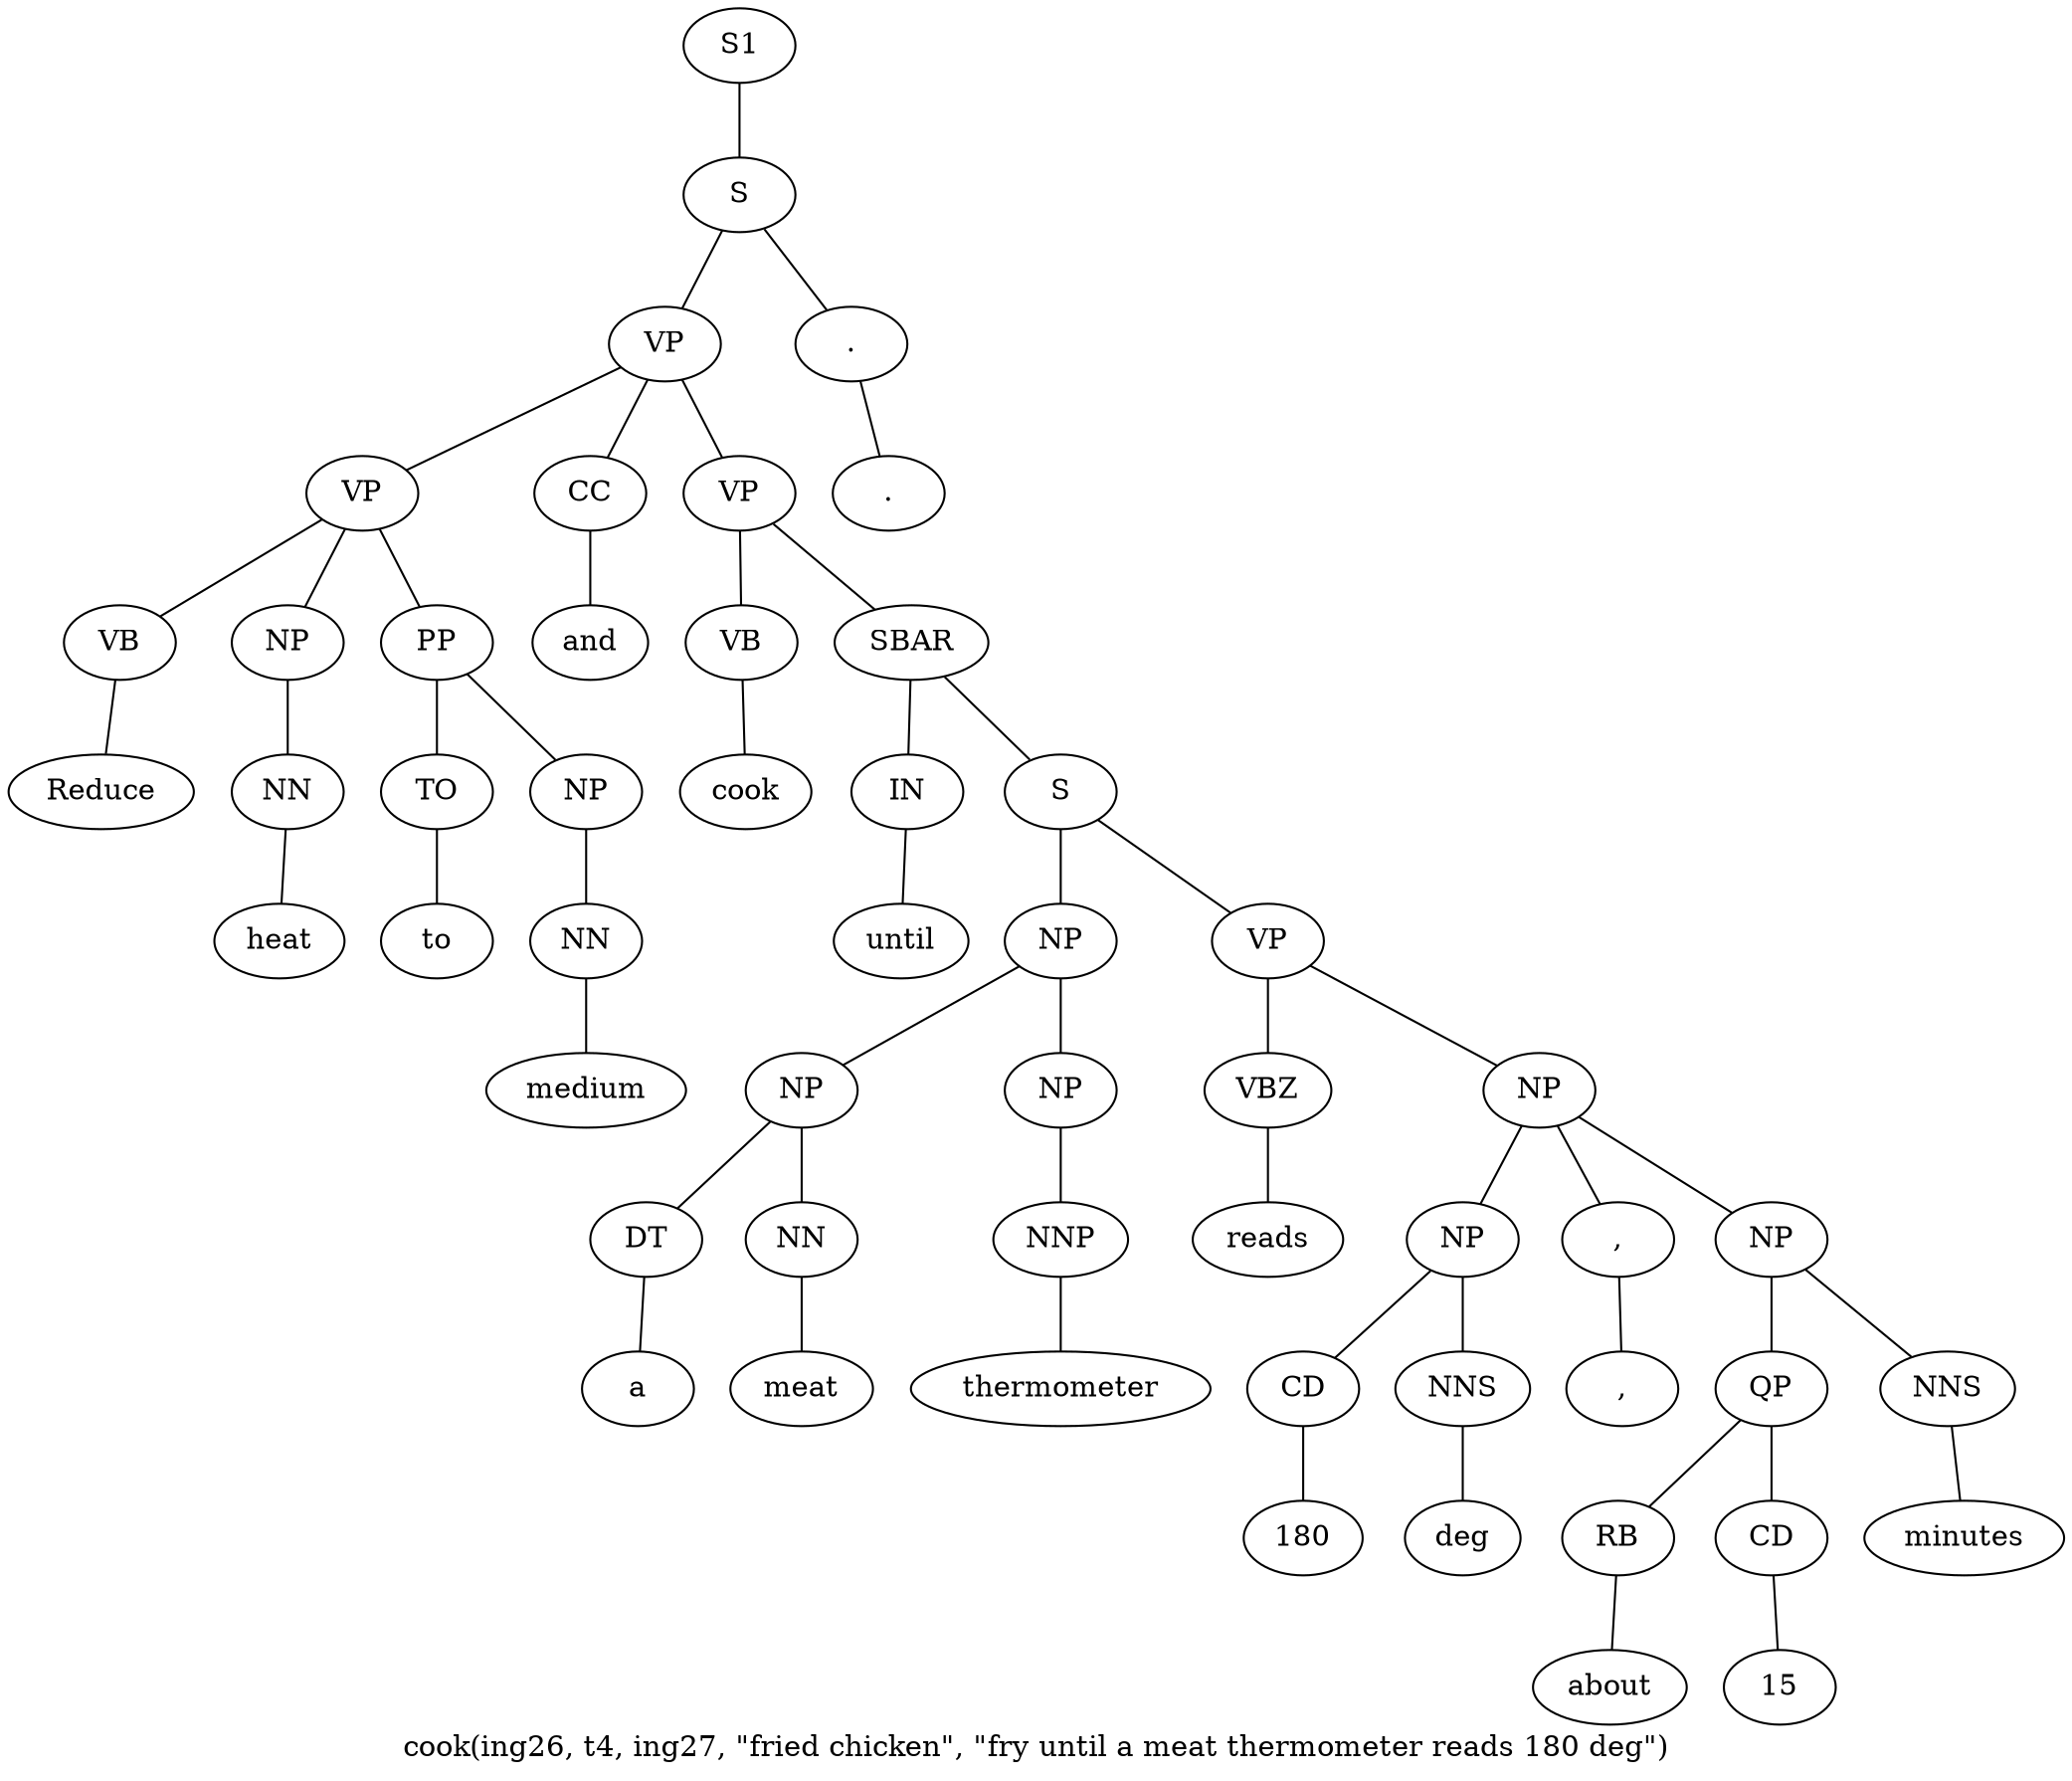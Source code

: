 graph SyntaxGraph {
	label = "cook(ing26, t4, ing27, \"fried chicken\", \"fry until a meat thermometer reads 180 deg\")";
	Node0 [label="S1"];
	Node1 [label="S"];
	Node2 [label="VP"];
	Node3 [label="VP"];
	Node4 [label="VB"];
	Node5 [label="Reduce"];
	Node6 [label="NP"];
	Node7 [label="NN"];
	Node8 [label="heat"];
	Node9 [label="PP"];
	Node10 [label="TO"];
	Node11 [label="to"];
	Node12 [label="NP"];
	Node13 [label="NN"];
	Node14 [label="medium"];
	Node15 [label="CC"];
	Node16 [label="and"];
	Node17 [label="VP"];
	Node18 [label="VB"];
	Node19 [label="cook"];
	Node20 [label="SBAR"];
	Node21 [label="IN"];
	Node22 [label="until"];
	Node23 [label="S"];
	Node24 [label="NP"];
	Node25 [label="NP"];
	Node26 [label="DT"];
	Node27 [label="a"];
	Node28 [label="NN"];
	Node29 [label="meat"];
	Node30 [label="NP"];
	Node31 [label="NNP"];
	Node32 [label="thermometer"];
	Node33 [label="VP"];
	Node34 [label="VBZ"];
	Node35 [label="reads"];
	Node36 [label="NP"];
	Node37 [label="NP"];
	Node38 [label="CD"];
	Node39 [label="180"];
	Node40 [label="NNS"];
	Node41 [label="deg"];
	Node42 [label=","];
	Node43 [label=","];
	Node44 [label="NP"];
	Node45 [label="QP"];
	Node46 [label="RB"];
	Node47 [label="about"];
	Node48 [label="CD"];
	Node49 [label="15"];
	Node50 [label="NNS"];
	Node51 [label="minutes"];
	Node52 [label="."];
	Node53 [label="."];

	Node0 -- Node1;
	Node1 -- Node2;
	Node1 -- Node52;
	Node2 -- Node3;
	Node2 -- Node15;
	Node2 -- Node17;
	Node3 -- Node4;
	Node3 -- Node6;
	Node3 -- Node9;
	Node4 -- Node5;
	Node6 -- Node7;
	Node7 -- Node8;
	Node9 -- Node10;
	Node9 -- Node12;
	Node10 -- Node11;
	Node12 -- Node13;
	Node13 -- Node14;
	Node15 -- Node16;
	Node17 -- Node18;
	Node17 -- Node20;
	Node18 -- Node19;
	Node20 -- Node21;
	Node20 -- Node23;
	Node21 -- Node22;
	Node23 -- Node24;
	Node23 -- Node33;
	Node24 -- Node25;
	Node24 -- Node30;
	Node25 -- Node26;
	Node25 -- Node28;
	Node26 -- Node27;
	Node28 -- Node29;
	Node30 -- Node31;
	Node31 -- Node32;
	Node33 -- Node34;
	Node33 -- Node36;
	Node34 -- Node35;
	Node36 -- Node37;
	Node36 -- Node42;
	Node36 -- Node44;
	Node37 -- Node38;
	Node37 -- Node40;
	Node38 -- Node39;
	Node40 -- Node41;
	Node42 -- Node43;
	Node44 -- Node45;
	Node44 -- Node50;
	Node45 -- Node46;
	Node45 -- Node48;
	Node46 -- Node47;
	Node48 -- Node49;
	Node50 -- Node51;
	Node52 -- Node53;
}